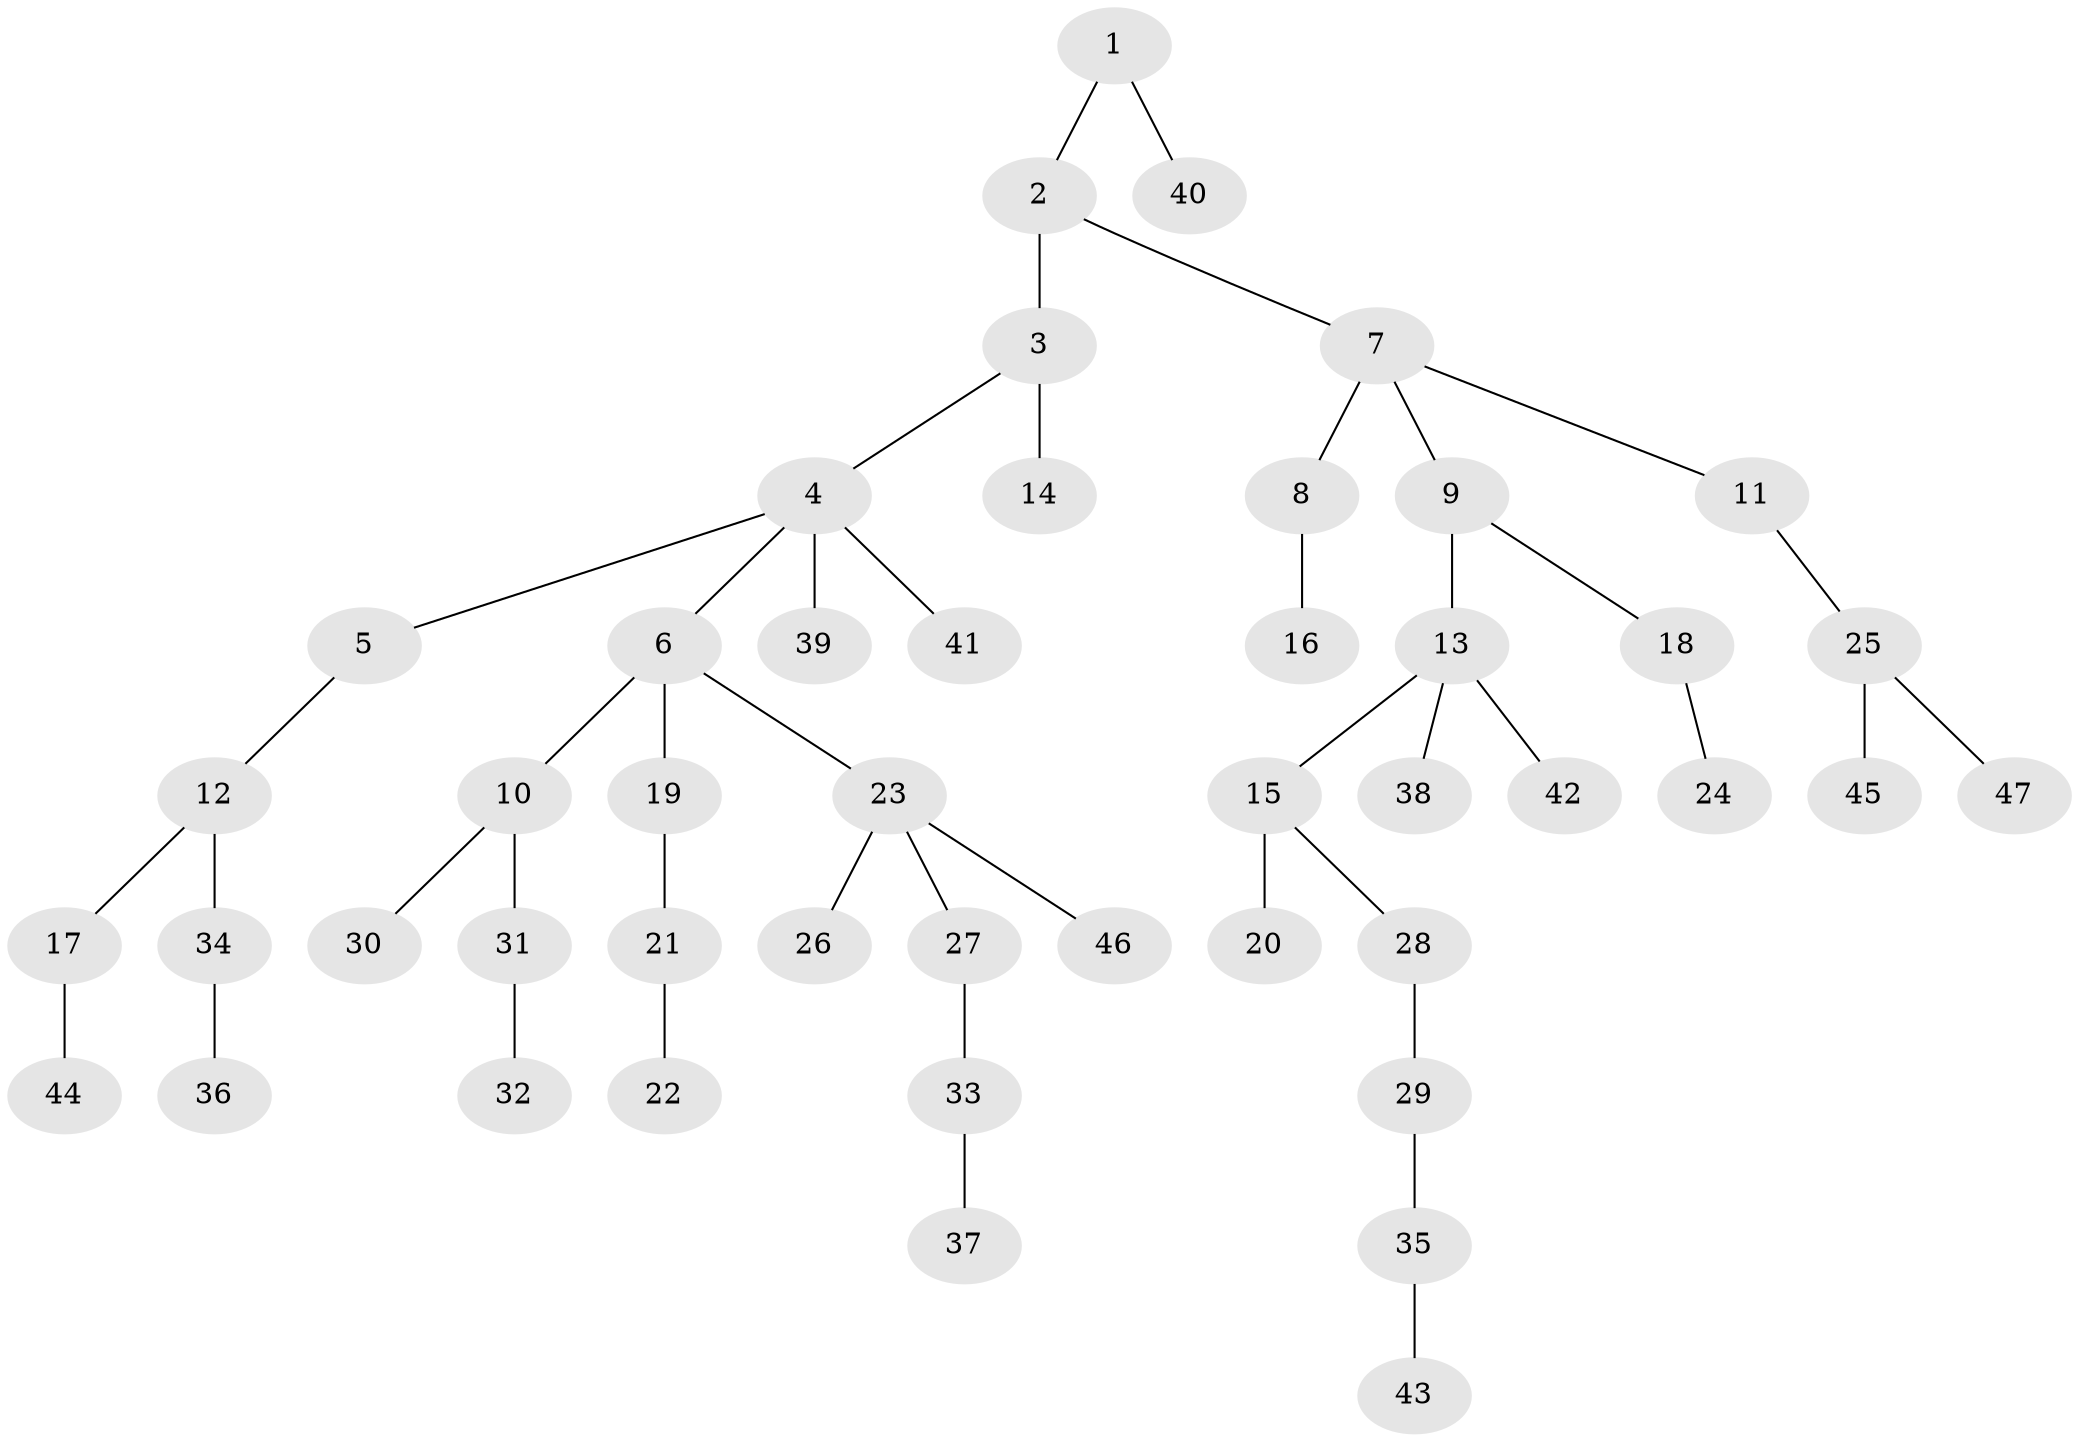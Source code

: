 // original degree distribution, {3: 0.10434782608695652, 8: 0.008695652173913044, 2: 0.23478260869565218, 6: 0.017391304347826087, 5: 0.05217391304347826, 4: 0.06086956521739131, 1: 0.5217391304347826}
// Generated by graph-tools (version 1.1) at 2025/51/03/04/25 22:51:54]
// undirected, 47 vertices, 46 edges
graph export_dot {
  node [color=gray90,style=filled];
  1;
  2;
  3;
  4;
  5;
  6;
  7;
  8;
  9;
  10;
  11;
  12;
  13;
  14;
  15;
  16;
  17;
  18;
  19;
  20;
  21;
  22;
  23;
  24;
  25;
  26;
  27;
  28;
  29;
  30;
  31;
  32;
  33;
  34;
  35;
  36;
  37;
  38;
  39;
  40;
  41;
  42;
  43;
  44;
  45;
  46;
  47;
  1 -- 2 [weight=1.0];
  1 -- 40 [weight=1.0];
  2 -- 3 [weight=4.0];
  2 -- 7 [weight=1.0];
  3 -- 4 [weight=1.0];
  3 -- 14 [weight=1.0];
  4 -- 5 [weight=1.0];
  4 -- 6 [weight=1.0];
  4 -- 39 [weight=2.0];
  4 -- 41 [weight=1.0];
  5 -- 12 [weight=1.0];
  6 -- 10 [weight=1.0];
  6 -- 19 [weight=1.0];
  6 -- 23 [weight=1.0];
  7 -- 8 [weight=1.0];
  7 -- 9 [weight=1.0];
  7 -- 11 [weight=1.0];
  8 -- 16 [weight=2.0];
  9 -- 13 [weight=2.0];
  9 -- 18 [weight=1.0];
  10 -- 30 [weight=1.0];
  10 -- 31 [weight=1.0];
  11 -- 25 [weight=1.0];
  12 -- 17 [weight=1.0];
  12 -- 34 [weight=1.0];
  13 -- 15 [weight=1.0];
  13 -- 38 [weight=1.0];
  13 -- 42 [weight=1.0];
  15 -- 20 [weight=3.0];
  15 -- 28 [weight=1.0];
  17 -- 44 [weight=1.0];
  18 -- 24 [weight=1.0];
  19 -- 21 [weight=1.0];
  21 -- 22 [weight=1.0];
  23 -- 26 [weight=1.0];
  23 -- 27 [weight=1.0];
  23 -- 46 [weight=1.0];
  25 -- 45 [weight=1.0];
  25 -- 47 [weight=1.0];
  27 -- 33 [weight=1.0];
  28 -- 29 [weight=1.0];
  29 -- 35 [weight=1.0];
  31 -- 32 [weight=1.0];
  33 -- 37 [weight=1.0];
  34 -- 36 [weight=2.0];
  35 -- 43 [weight=1.0];
}
